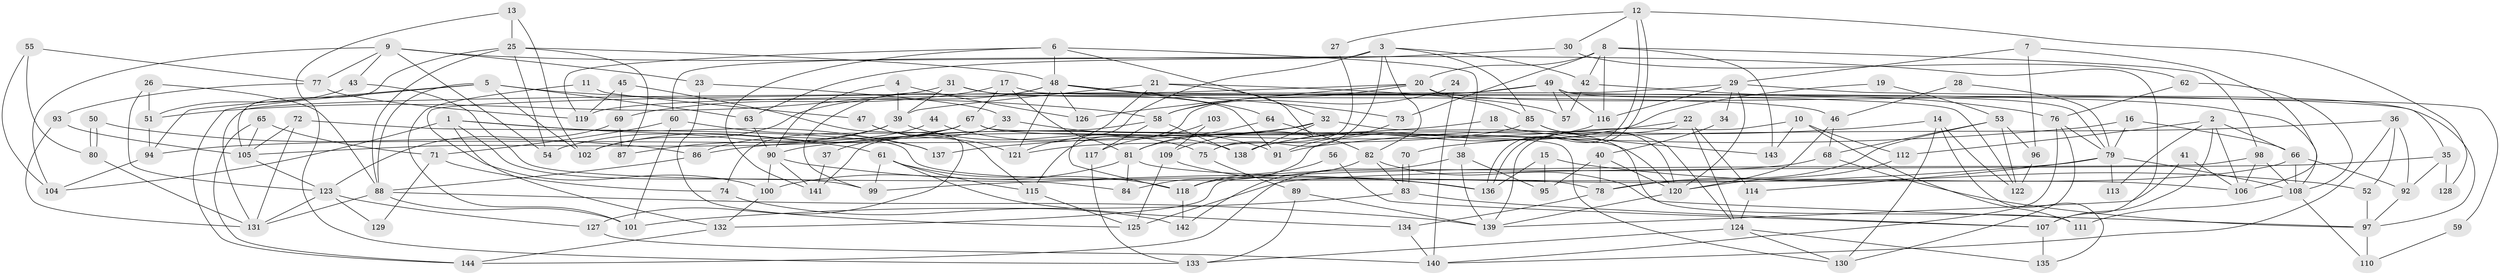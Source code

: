 // Generated by graph-tools (version 1.1) at 2025/49/03/09/25 04:49:50]
// undirected, 144 vertices, 288 edges
graph export_dot {
graph [start="1"]
  node [color=gray90,style=filled];
  1;
  2;
  3;
  4;
  5;
  6;
  7;
  8;
  9;
  10;
  11;
  12;
  13;
  14;
  15;
  16;
  17;
  18;
  19;
  20;
  21;
  22;
  23;
  24;
  25;
  26;
  27;
  28;
  29;
  30;
  31;
  32;
  33;
  34;
  35;
  36;
  37;
  38;
  39;
  40;
  41;
  42;
  43;
  44;
  45;
  46;
  47;
  48;
  49;
  50;
  51;
  52;
  53;
  54;
  55;
  56;
  57;
  58;
  59;
  60;
  61;
  62;
  63;
  64;
  65;
  66;
  67;
  68;
  69;
  70;
  71;
  72;
  73;
  74;
  75;
  76;
  77;
  78;
  79;
  80;
  81;
  82;
  83;
  84;
  85;
  86;
  87;
  88;
  89;
  90;
  91;
  92;
  93;
  94;
  95;
  96;
  97;
  98;
  99;
  100;
  101;
  102;
  103;
  104;
  105;
  106;
  107;
  108;
  109;
  110;
  111;
  112;
  113;
  114;
  115;
  116;
  117;
  118;
  119;
  120;
  121;
  122;
  123;
  124;
  125;
  126;
  127;
  128;
  129;
  130;
  131;
  132;
  133;
  134;
  135;
  136;
  137;
  138;
  139;
  140;
  141;
  142;
  143;
  144;
  1 -- 99;
  1 -- 104;
  1 -- 61;
  1 -- 132;
  1 -- 137;
  2 -- 106;
  2 -- 107;
  2 -- 66;
  2 -- 112;
  2 -- 113;
  3 -- 82;
  3 -- 118;
  3 -- 42;
  3 -- 60;
  3 -- 75;
  3 -- 85;
  4 -- 39;
  4 -- 126;
  4 -- 90;
  5 -- 88;
  5 -- 102;
  5 -- 58;
  5 -- 63;
  5 -- 94;
  5 -- 144;
  6 -- 38;
  6 -- 48;
  6 -- 32;
  6 -- 119;
  6 -- 141;
  7 -- 96;
  7 -- 106;
  7 -- 29;
  8 -- 20;
  8 -- 42;
  8 -- 73;
  8 -- 98;
  8 -- 116;
  8 -- 143;
  9 -- 104;
  9 -- 77;
  9 -- 23;
  9 -- 43;
  9 -- 54;
  9 -- 107;
  10 -- 112;
  10 -- 111;
  10 -- 139;
  10 -- 143;
  11 -- 47;
  11 -- 101;
  12 -- 30;
  12 -- 136;
  12 -- 136;
  12 -- 27;
  12 -- 128;
  13 -- 25;
  13 -- 133;
  13 -- 102;
  14 -- 135;
  14 -- 130;
  14 -- 91;
  14 -- 122;
  15 -- 52;
  15 -- 136;
  15 -- 95;
  16 -- 79;
  16 -- 137;
  16 -- 66;
  17 -- 67;
  17 -- 81;
  17 -- 69;
  17 -- 122;
  18 -- 90;
  18 -- 143;
  19 -- 138;
  19 -- 53;
  20 -- 85;
  20 -- 100;
  20 -- 58;
  20 -- 97;
  20 -- 126;
  21 -- 39;
  21 -- 109;
  21 -- 57;
  21 -- 121;
  22 -- 114;
  22 -- 124;
  22 -- 84;
  22 -- 86;
  23 -- 125;
  23 -- 33;
  24 -- 140;
  24 -- 58;
  25 -- 48;
  25 -- 54;
  25 -- 87;
  25 -- 88;
  25 -- 105;
  26 -- 88;
  26 -- 51;
  26 -- 123;
  27 -- 75;
  28 -- 46;
  28 -- 79;
  29 -- 131;
  29 -- 34;
  29 -- 35;
  29 -- 116;
  29 -- 120;
  30 -- 62;
  30 -- 63;
  31 -- 51;
  31 -- 91;
  31 -- 39;
  31 -- 46;
  32 -- 138;
  32 -- 81;
  32 -- 94;
  32 -- 111;
  33 -- 91;
  33 -- 37;
  34 -- 40;
  35 -- 92;
  35 -- 125;
  35 -- 128;
  36 -- 140;
  36 -- 92;
  36 -- 52;
  36 -- 70;
  37 -- 141;
  38 -- 144;
  38 -- 95;
  38 -- 139;
  39 -- 87;
  39 -- 54;
  39 -- 75;
  40 -- 78;
  40 -- 120;
  40 -- 95;
  41 -- 106;
  41 -- 139;
  42 -- 57;
  42 -- 76;
  43 -- 84;
  43 -- 51;
  44 -- 86;
  44 -- 138;
  45 -- 69;
  45 -- 127;
  45 -- 119;
  46 -- 120;
  46 -- 68;
  47 -- 121;
  47 -- 115;
  48 -- 121;
  48 -- 99;
  48 -- 64;
  48 -- 73;
  48 -- 102;
  48 -- 108;
  48 -- 126;
  49 -- 119;
  49 -- 116;
  49 -- 57;
  49 -- 59;
  49 -- 79;
  49 -- 115;
  50 -- 86;
  50 -- 80;
  50 -- 80;
  51 -- 94;
  52 -- 97;
  53 -- 122;
  53 -- 78;
  53 -- 68;
  53 -- 96;
  55 -- 80;
  55 -- 77;
  55 -- 104;
  56 -- 107;
  56 -- 118;
  58 -- 117;
  58 -- 138;
  58 -- 141;
  59 -- 110;
  60 -- 101;
  60 -- 71;
  60 -- 137;
  61 -- 118;
  61 -- 99;
  61 -- 115;
  61 -- 134;
  62 -- 76;
  62 -- 108;
  63 -- 90;
  64 -- 81;
  64 -- 82;
  65 -- 144;
  65 -- 105;
  65 -- 71;
  66 -- 78;
  66 -- 92;
  66 -- 108;
  67 -- 102;
  67 -- 120;
  67 -- 74;
  67 -- 105;
  67 -- 130;
  68 -- 97;
  68 -- 118;
  69 -- 123;
  69 -- 87;
  70 -- 83;
  70 -- 83;
  71 -- 74;
  71 -- 129;
  72 -- 105;
  72 -- 131;
  72 -- 78;
  73 -- 91;
  74 -- 142;
  75 -- 89;
  76 -- 79;
  76 -- 130;
  76 -- 140;
  77 -- 119;
  77 -- 93;
  78 -- 134;
  79 -- 108;
  79 -- 99;
  79 -- 113;
  79 -- 114;
  80 -- 131;
  81 -- 100;
  81 -- 84;
  81 -- 106;
  82 -- 97;
  82 -- 83;
  82 -- 142;
  83 -- 101;
  83 -- 107;
  85 -- 120;
  85 -- 121;
  85 -- 124;
  86 -- 88;
  88 -- 139;
  88 -- 101;
  88 -- 131;
  89 -- 139;
  89 -- 133;
  90 -- 141;
  90 -- 100;
  90 -- 136;
  92 -- 97;
  93 -- 131;
  93 -- 105;
  94 -- 104;
  96 -- 122;
  97 -- 110;
  98 -- 108;
  98 -- 106;
  98 -- 132;
  100 -- 132;
  103 -- 117;
  103 -- 109;
  105 -- 123;
  107 -- 135;
  108 -- 110;
  108 -- 111;
  109 -- 125;
  109 -- 136;
  112 -- 120;
  114 -- 124;
  115 -- 125;
  116 -- 138;
  117 -- 133;
  118 -- 142;
  120 -- 139;
  123 -- 127;
  123 -- 129;
  123 -- 131;
  124 -- 130;
  124 -- 133;
  124 -- 135;
  127 -- 140;
  132 -- 144;
  134 -- 140;
}

